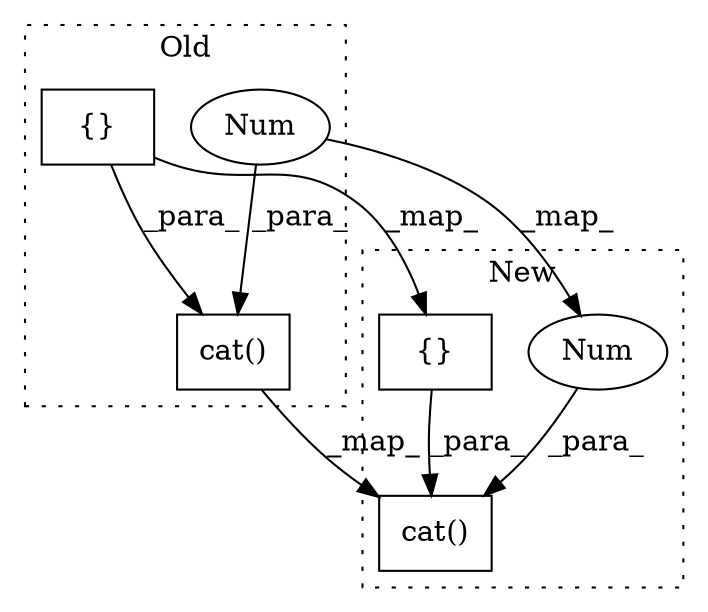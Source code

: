 digraph G {
subgraph cluster0 {
1 [label="cat()" a="75" s="7868,7899" l="10,1" shape="box"];
3 [label="{}" a="59" s="7878,7895" l="1,0" shape="box"];
6 [label="Num" a="76" s="7898" l="1" shape="ellipse"];
label = "Old";
style="dotted";
}
subgraph cluster1 {
2 [label="cat()" a="75" s="7868,7899" l="10,1" shape="box"];
4 [label="{}" a="59" s="7878,7895" l="1,0" shape="box"];
5 [label="Num" a="76" s="7898" l="1" shape="ellipse"];
label = "New";
style="dotted";
}
1 -> 2 [label="_map_"];
3 -> 4 [label="_map_"];
3 -> 1 [label="_para_"];
4 -> 2 [label="_para_"];
5 -> 2 [label="_para_"];
6 -> 1 [label="_para_"];
6 -> 5 [label="_map_"];
}